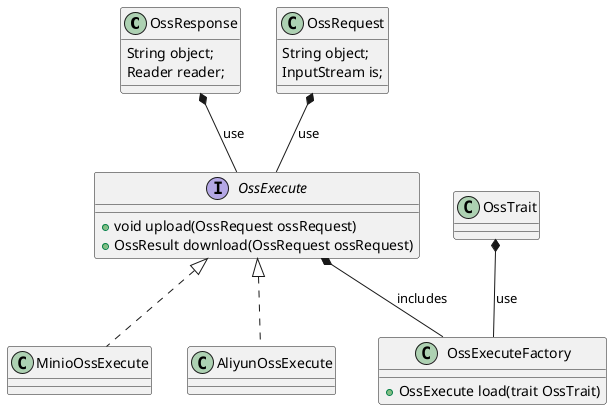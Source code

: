 @startuml
'https://plantuml.com/class-diagram

class OssResponse {
    String object;
    Reader reader;
}

class OssRequest {
    String object;
    InputStream is;
}

class OssTrait {

}

interface OssExecute {

    +void upload(OssRequest ossRequest)
    +OssResult download(OssRequest ossRequest)
}

class MinioOssExecute implements OssExecute {
}

class AliyunOssExecute implements OssExecute {
}

class OssExecuteFactory {

    +OssExecute load(trait OssTrait)
}

OssRequest *-- OssExecute : use

OssResponse *-- OssExecute : use

OssExecute *-- OssExecuteFactory : includes
OssTrait *-- OssExecuteFactory : use

@enduml